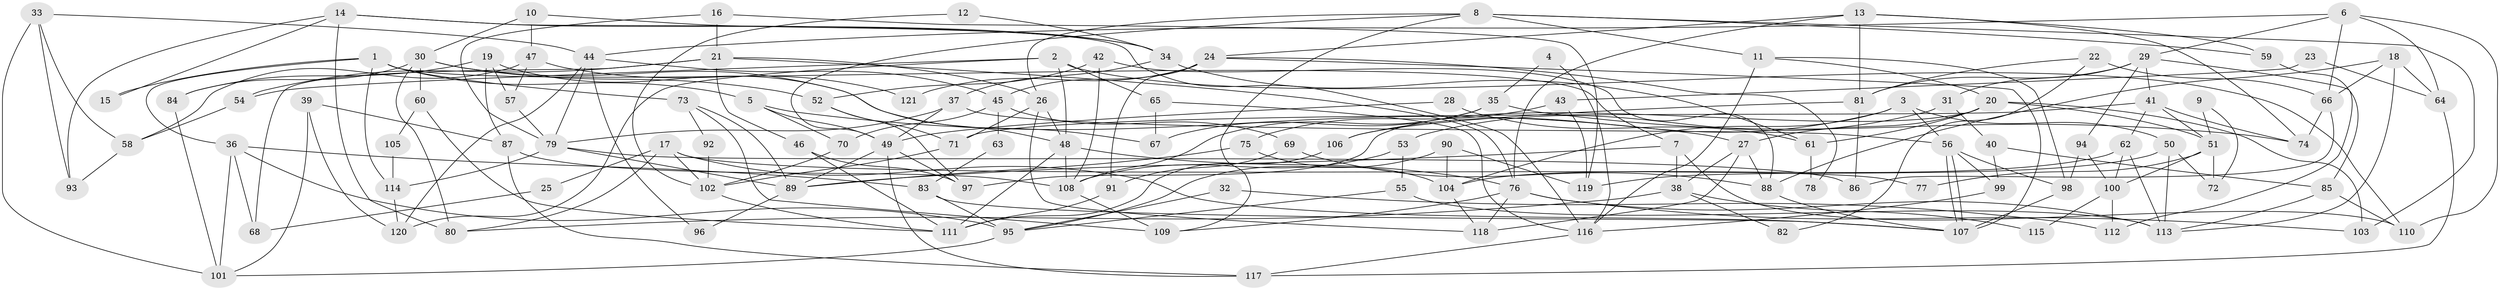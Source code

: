 // Generated by graph-tools (version 1.1) at 2025/51/03/09/25 04:51:46]
// undirected, 121 vertices, 242 edges
graph export_dot {
graph [start="1"]
  node [color=gray90,style=filled];
  1;
  2;
  3;
  4;
  5;
  6;
  7;
  8;
  9;
  10;
  11;
  12;
  13;
  14;
  15;
  16;
  17;
  18;
  19;
  20;
  21;
  22;
  23;
  24;
  25;
  26;
  27;
  28;
  29;
  30;
  31;
  32;
  33;
  34;
  35;
  36;
  37;
  38;
  39;
  40;
  41;
  42;
  43;
  44;
  45;
  46;
  47;
  48;
  49;
  50;
  51;
  52;
  53;
  54;
  55;
  56;
  57;
  58;
  59;
  60;
  61;
  62;
  63;
  64;
  65;
  66;
  67;
  68;
  69;
  70;
  71;
  72;
  73;
  74;
  75;
  76;
  77;
  78;
  79;
  80;
  81;
  82;
  83;
  84;
  85;
  86;
  87;
  88;
  89;
  90;
  91;
  92;
  93;
  94;
  95;
  96;
  97;
  98;
  99;
  100;
  101;
  102;
  103;
  104;
  105;
  106;
  107;
  108;
  109;
  110;
  111;
  112;
  113;
  114;
  115;
  116;
  117;
  118;
  119;
  120;
  121;
  1 -- 7;
  1 -- 5;
  1 -- 15;
  1 -- 36;
  1 -- 73;
  1 -- 114;
  2 -- 48;
  2 -- 54;
  2 -- 65;
  2 -- 110;
  2 -- 120;
  3 -- 104;
  3 -- 56;
  3 -- 50;
  3 -- 106;
  4 -- 35;
  4 -- 116;
  5 -- 27;
  5 -- 70;
  5 -- 49;
  6 -- 29;
  6 -- 44;
  6 -- 64;
  6 -- 66;
  6 -- 110;
  7 -- 89;
  7 -- 110;
  7 -- 38;
  8 -- 26;
  8 -- 49;
  8 -- 11;
  8 -- 59;
  8 -- 103;
  8 -- 109;
  9 -- 72;
  9 -- 51;
  10 -- 34;
  10 -- 30;
  10 -- 47;
  11 -- 20;
  11 -- 98;
  11 -- 116;
  12 -- 102;
  12 -- 34;
  13 -- 76;
  13 -- 24;
  13 -- 59;
  13 -- 74;
  13 -- 81;
  14 -- 116;
  14 -- 93;
  14 -- 15;
  14 -- 34;
  14 -- 80;
  16 -- 79;
  16 -- 21;
  16 -- 119;
  17 -- 80;
  17 -- 107;
  17 -- 25;
  17 -- 77;
  17 -- 102;
  18 -- 66;
  18 -- 88;
  18 -- 64;
  18 -- 113;
  19 -- 48;
  19 -- 87;
  19 -- 57;
  19 -- 84;
  20 -- 103;
  20 -- 97;
  20 -- 27;
  20 -- 51;
  20 -- 61;
  21 -- 26;
  21 -- 76;
  21 -- 46;
  21 -- 54;
  21 -- 68;
  22 -- 66;
  22 -- 81;
  22 -- 82;
  23 -- 43;
  23 -- 64;
  24 -- 107;
  24 -- 45;
  24 -- 78;
  24 -- 91;
  24 -- 121;
  25 -- 68;
  26 -- 118;
  26 -- 71;
  26 -- 48;
  27 -- 88;
  27 -- 38;
  27 -- 118;
  28 -- 61;
  28 -- 49;
  29 -- 94;
  29 -- 85;
  29 -- 31;
  29 -- 41;
  29 -- 81;
  30 -- 84;
  30 -- 80;
  30 -- 52;
  30 -- 60;
  30 -- 67;
  31 -- 53;
  31 -- 40;
  32 -- 95;
  32 -- 112;
  33 -- 101;
  33 -- 44;
  33 -- 58;
  33 -- 93;
  34 -- 37;
  34 -- 61;
  35 -- 74;
  35 -- 67;
  35 -- 108;
  36 -- 83;
  36 -- 68;
  36 -- 95;
  36 -- 101;
  37 -- 56;
  37 -- 79;
  37 -- 49;
  38 -- 80;
  38 -- 82;
  38 -- 115;
  39 -- 87;
  39 -- 120;
  39 -- 101;
  40 -- 85;
  40 -- 99;
  41 -- 71;
  41 -- 51;
  41 -- 62;
  41 -- 74;
  42 -- 108;
  42 -- 52;
  42 -- 88;
  43 -- 75;
  43 -- 119;
  44 -- 120;
  44 -- 79;
  44 -- 45;
  44 -- 96;
  45 -- 69;
  45 -- 63;
  45 -- 70;
  46 -- 111;
  46 -- 97;
  47 -- 57;
  47 -- 58;
  47 -- 121;
  48 -- 76;
  48 -- 108;
  48 -- 111;
  49 -- 89;
  49 -- 97;
  49 -- 117;
  50 -- 113;
  50 -- 72;
  50 -- 119;
  51 -- 72;
  51 -- 77;
  51 -- 100;
  52 -- 97;
  52 -- 71;
  53 -- 108;
  53 -- 55;
  54 -- 58;
  55 -- 95;
  55 -- 113;
  56 -- 107;
  56 -- 107;
  56 -- 99;
  56 -- 98;
  57 -- 79;
  58 -- 93;
  59 -- 112;
  60 -- 111;
  60 -- 105;
  61 -- 78;
  62 -- 104;
  62 -- 100;
  62 -- 113;
  63 -- 83;
  64 -- 117;
  65 -- 116;
  65 -- 67;
  66 -- 74;
  66 -- 86;
  69 -- 91;
  69 -- 88;
  70 -- 102;
  71 -- 102;
  73 -- 109;
  73 -- 89;
  73 -- 92;
  75 -- 89;
  75 -- 104;
  76 -- 109;
  76 -- 113;
  76 -- 103;
  76 -- 118;
  79 -- 89;
  79 -- 86;
  79 -- 114;
  81 -- 86;
  81 -- 106;
  83 -- 107;
  83 -- 95;
  84 -- 101;
  85 -- 113;
  85 -- 110;
  87 -- 108;
  87 -- 117;
  88 -- 107;
  89 -- 96;
  90 -- 119;
  90 -- 95;
  90 -- 104;
  91 -- 111;
  92 -- 102;
  94 -- 100;
  94 -- 98;
  95 -- 101;
  98 -- 107;
  99 -- 116;
  100 -- 112;
  100 -- 115;
  102 -- 111;
  104 -- 118;
  105 -- 114;
  106 -- 111;
  108 -- 109;
  114 -- 120;
  116 -- 117;
}
